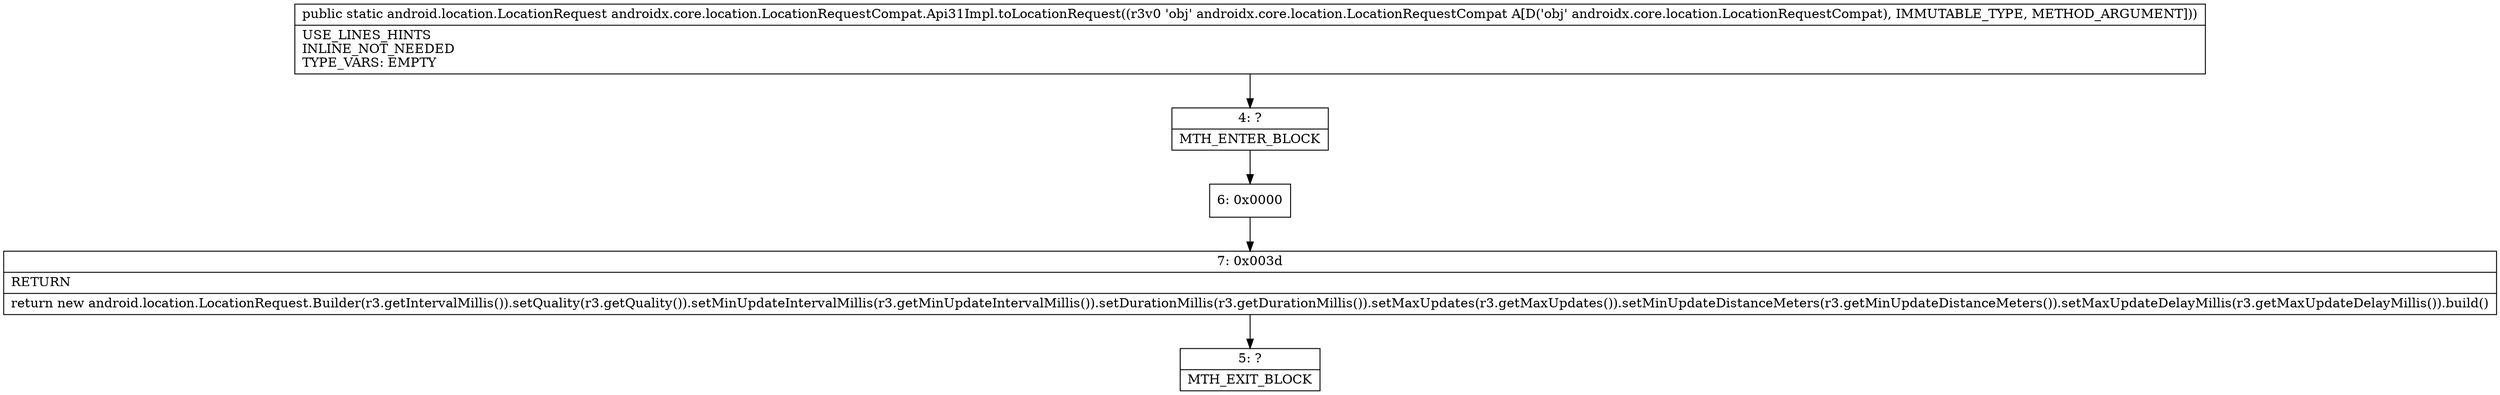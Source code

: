 digraph "CFG forandroidx.core.location.LocationRequestCompat.Api31Impl.toLocationRequest(Landroidx\/core\/location\/LocationRequestCompat;)Landroid\/location\/LocationRequest;" {
Node_4 [shape=record,label="{4\:\ ?|MTH_ENTER_BLOCK\l}"];
Node_6 [shape=record,label="{6\:\ 0x0000}"];
Node_7 [shape=record,label="{7\:\ 0x003d|RETURN\l|return new android.location.LocationRequest.Builder(r3.getIntervalMillis()).setQuality(r3.getQuality()).setMinUpdateIntervalMillis(r3.getMinUpdateIntervalMillis()).setDurationMillis(r3.getDurationMillis()).setMaxUpdates(r3.getMaxUpdates()).setMinUpdateDistanceMeters(r3.getMinUpdateDistanceMeters()).setMaxUpdateDelayMillis(r3.getMaxUpdateDelayMillis()).build()\l}"];
Node_5 [shape=record,label="{5\:\ ?|MTH_EXIT_BLOCK\l}"];
MethodNode[shape=record,label="{public static android.location.LocationRequest androidx.core.location.LocationRequestCompat.Api31Impl.toLocationRequest((r3v0 'obj' androidx.core.location.LocationRequestCompat A[D('obj' androidx.core.location.LocationRequestCompat), IMMUTABLE_TYPE, METHOD_ARGUMENT]))  | USE_LINES_HINTS\lINLINE_NOT_NEEDED\lTYPE_VARS: EMPTY\l}"];
MethodNode -> Node_4;Node_4 -> Node_6;
Node_6 -> Node_7;
Node_7 -> Node_5;
}

